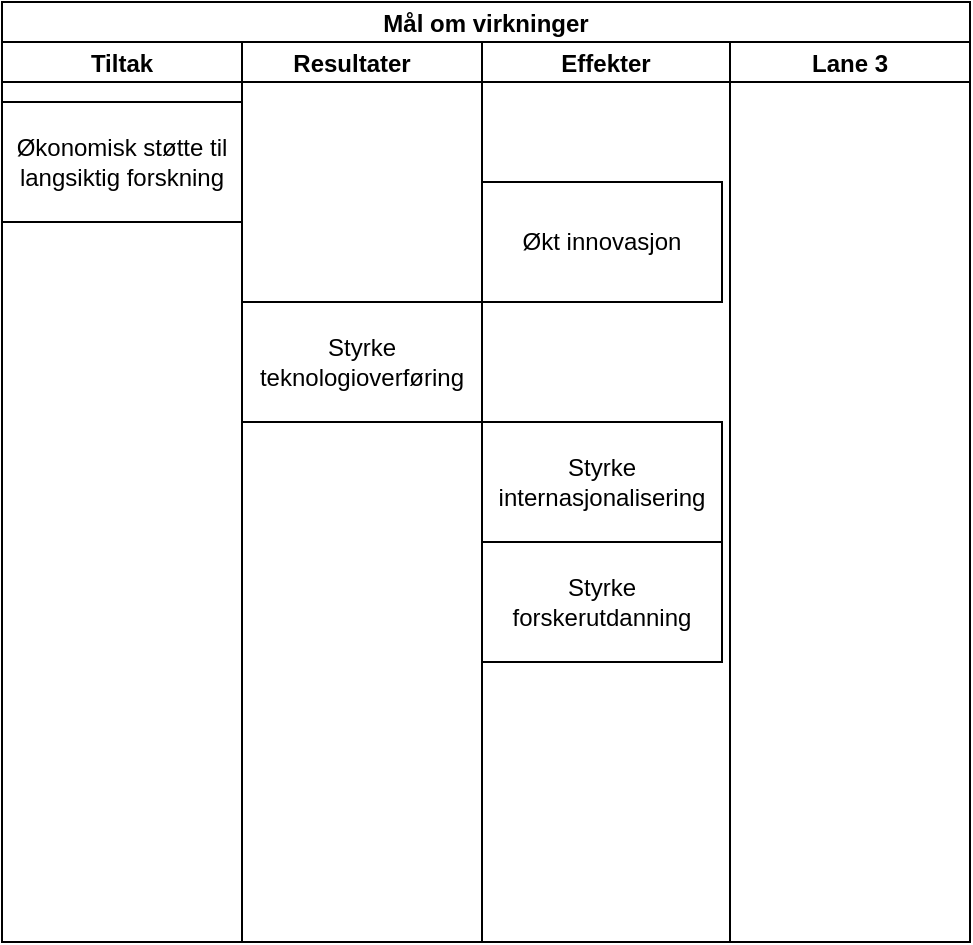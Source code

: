 <mxfile version="16.3.0" type="github">
  <diagram id="gUhN11qYkWxtTLKya9Cd" name="Page-1">
    <mxGraphModel dx="2062" dy="1065" grid="1" gridSize="10" guides="1" tooltips="1" connect="1" arrows="1" fold="1" page="1" pageScale="1" pageWidth="827" pageHeight="1169" math="0" shadow="0">
      <root>
        <mxCell id="0" />
        <mxCell id="1" parent="0" />
        <mxCell id="otaZ61-eJIEUoGd5LH7k-2" value="Mål om virkninger" style="swimlane;childLayout=stackLayout;resizeParent=1;resizeParentMax=0;startSize=20;" parent="1" vertex="1">
          <mxGeometry x="230" y="300" width="484" height="470" as="geometry" />
        </mxCell>
        <mxCell id="otaZ61-eJIEUoGd5LH7k-3" value="Tiltak" style="swimlane;startSize=20;" parent="otaZ61-eJIEUoGd5LH7k-2" vertex="1">
          <mxGeometry y="20" width="120" height="450" as="geometry">
            <mxRectangle y="20" width="30" height="460" as="alternateBounds" />
          </mxGeometry>
        </mxCell>
        <mxCell id="9w3HFqVNliFKd6ctjNXA-2" value="Økonomisk støtte til langsiktig forskning" style="whiteSpace=wrap;html=1;" vertex="1" parent="otaZ61-eJIEUoGd5LH7k-3">
          <mxGeometry y="30" width="120" height="60" as="geometry" />
        </mxCell>
        <mxCell id="9w3HFqVNliFKd6ctjNXA-1" value="Resultater   " style="swimlane;startSize=20;" vertex="1" parent="otaZ61-eJIEUoGd5LH7k-2">
          <mxGeometry x="120" y="20" width="120" height="450" as="geometry">
            <mxRectangle y="20" width="30" height="460" as="alternateBounds" />
          </mxGeometry>
        </mxCell>
        <mxCell id="otaZ61-eJIEUoGd5LH7k-4" value="Effekter" style="swimlane;startSize=20;" parent="otaZ61-eJIEUoGd5LH7k-2" vertex="1">
          <mxGeometry x="240" y="20" width="124" height="450" as="geometry">
            <mxRectangle x="120" y="20" width="30" height="460" as="alternateBounds" />
          </mxGeometry>
        </mxCell>
        <mxCell id="otaZ61-eJIEUoGd5LH7k-9" value="Styrke internasjonalisering" style="whiteSpace=wrap;html=1;" parent="otaZ61-eJIEUoGd5LH7k-4" vertex="1">
          <mxGeometry y="190" width="120" height="60" as="geometry" />
        </mxCell>
        <mxCell id="otaZ61-eJIEUoGd5LH7k-10" value="Styrke forskerutdanning" style="whiteSpace=wrap;html=1;" parent="otaZ61-eJIEUoGd5LH7k-4" vertex="1">
          <mxGeometry y="250" width="120" height="60" as="geometry" />
        </mxCell>
        <mxCell id="otaZ61-eJIEUoGd5LH7k-11" value="Økt innovasjon" style="whiteSpace=wrap;html=1;" parent="otaZ61-eJIEUoGd5LH7k-4" vertex="1">
          <mxGeometry y="70" width="120" height="60" as="geometry" />
        </mxCell>
        <mxCell id="otaZ61-eJIEUoGd5LH7k-5" value="Lane 3" style="swimlane;startSize=20;" parent="otaZ61-eJIEUoGd5LH7k-2" vertex="1">
          <mxGeometry x="364" y="20" width="120" height="450" as="geometry" />
        </mxCell>
        <mxCell id="otaZ61-eJIEUoGd5LH7k-8" value="Styrke teknologioverføring" style="whiteSpace=wrap;html=1;" parent="1" vertex="1">
          <mxGeometry x="350" y="450" width="120" height="60" as="geometry" />
        </mxCell>
      </root>
    </mxGraphModel>
  </diagram>
</mxfile>
